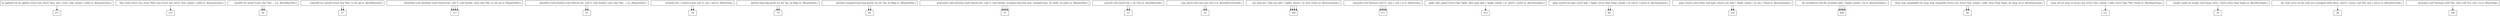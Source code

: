 digraph G {
node [shape=box];
"do_pgfault()" [label="do_pgfault() int do_pgfault (struct mm_struct *mm, uint_t error_code, uintptr_t addr) at ./kern/mm/vmm.c"];
"do_pgfault()" -> "377";
"find_vma()" [label="    find_vma() struct vma_struct *find_vma (struct mm_struct *mm, uintptr_t addr) at ./kern/mm/vmm.c"];
"find_vma()" -> "110";
"cprintf()" [label="    cprintf() int cprintf (const char *fmt, ...) at ./kern/libs/stdio.c"];
"cprintf()" -> "40";
"vcprintf()" [label="        vcprintf() int vcprintf (const char *fmt, va_list ap) at ./kern/libs/stdio.c"];
"vcprintf()" -> "27";
"vprintfmt()" [label="            vprintfmt() void vprintfmt (void (*putch) (int, void *), void *putdat, const char *fmt, va_list ap) at ./libs/printfmt.c"];
"vprintfmt()" -> "117";
"printfmt()" [label="                printfmt() void printfmt (void (*putch) (int, void *), void *putdat, const char *fmt, ...) at ./libs/printfmt.c"];
"printfmt()" -> "97";
"vprintfmt()" [label="                    vprintfmt() void vprintfmt (void (*putch) (int, void *), void *putdat, const char *fmt, va_list ap) at ./libs/printfmt.c"];
"vprintfmt()" -> "117";
"strnlen()" [label="                strnlen() size_t strnlen (const char *s, size_t len) at ./libs/string.c"];
"strnlen()" -> "34";
"getint()" [label="                getint() long long getint (va_list *ap, int lflag) at ./libs/printfmt.c"];
"getint()" -> "78";
"getuint()" [label="                getuint() unsigned long long getuint (va_list *ap, int lflag) at ./libs/printfmt.c"];
"getuint()" -> "60";
"printnum()" [label="                printnum() void printnum (void (*putch) (int, void *), void *putdat, unsigned long long num, unsigned base, int width, int padc) at ./libs/printfmt.c"];
"printnum()" -> "37";
"printnum()" [label="                    printnum() void printnum (void (*putch) (int, void *), void *putdat, unsigned long long num, unsigned base, int width, int padc) at ./libs/printfmt.c"];
"printnum()" -> "37";
"cputch()" [label="            cputch() void cputch (int c, int *cnt) at ./kern/libs/stdio.c"];
"cputch()" -> "12";
"cons_putc()" [label="                cons_putc() void cons_putc (int c) at ./kern/driver/console.c"];
"cons_putc()" -> "16";
"get_pte()" [label="    get_pte() pte_t *get_pte (pde_t *pgdir, uintptr_t la, bool create) at ./kern/mm/pmm.c"];
"get_pte()" -> "240";
"memset()" [label="        memset() void *memset (void *s, char c, size_t n) at ./libs/string.c"];
"memset()" -> "271";
"pgdir_alloc_page()" [label="    pgdir_alloc_page() struct Page *pgdir_alloc_page (pde_t *pgdir, uintptr_t la, uint32_t perm) at ./kern/mm/pmm.c"];
"pgdir_alloc_page()" -> "413";
"page_insert()" [label="        page_insert() int page_insert (pde_t *pgdir, struct Page *page, uintptr_t la, uint32_t perm) at ./kern/mm/pmm.c"];
"page_insert()" -> "381";
"get_pte()" [label="            get_pte() pte_t *get_pte (pde_t *pgdir, uintptr_t la, bool create) at ./kern/mm/pmm.c"];
"get_pte()" -> "240";
"memset()" [label="                memset() void *memset (void *s, char c, size_t n) at ./libs/string.c"];
"memset()" -> "271";
"page_remove_pte()" [label="            page_remove_pte() inline void page_remove_pte (pde_t *pgdir, uintptr_t la, pte_t *ptep) at ./kern/mm/pmm.c"];
"page_remove_pte()" -> "323";
"tlb_invalidate()" [label="                tlb_invalidate() void tlb_invalidate (pde_t *pgdir, uintptr_t la) at ./kern/mm/pmm.c"];
"tlb_invalidate()" -> "408";
"tlb_invalidate()" [label="            tlb_invalidate() void tlb_invalidate (pde_t *pgdir, uintptr_t la) at ./kern/mm/pmm.c"];
"tlb_invalidate()" -> "408";
"swap_map_swappable()" [label="        swap_map_swappable() int swap_map_swappable (struct mm_struct *mm, uintptr_t addr, struct Page *page, int swap_in) at ./kern/mm/swap.c"];
"swap_map_swappable()" -> "66";
"swap_in()" [label="    swap_in() int swap_in (struct mm_struct *mm, uintptr_t addr, struct Page **ptr_result) at ./kern/mm/swap.c"];
"swap_in()" -> "121";
"get_pte()" [label="        get_pte() pte_t *get_pte (pde_t *pgdir, uintptr_t la, bool create) at ./kern/mm/pmm.c"];
"get_pte()" -> "240";
"memset()" [label="            memset() void *memset (void *s, char c, size_t n) at ./libs/string.c"];
"memset()" -> "271";
"swapfs_read()" [label="        swapfs_read() int swapfs_read (swap_entry_t entry, struct Page *page) at ./kern/fs/swapfs.c"];
"swapfs_read()" -> "19";
"ide_read_secs()" [label="            ide_read_secs() int ide_read_secs (unsigned short ideno, uint32_t secno, void *dst, size_t nsecs) at ./kern/driver/ide.c"];
"ide_read_secs()" -> "28";
"memcpy()" [label="                memcpy() void *memcpy (void *dst, const void *src, size_t n) at ./libs/string.c"];
"memcpy()" -> "328";
"cprintf()" [label="        cprintf() int cprintf (const char *fmt, ...) at ./kern/libs/stdio.c"];
"cprintf()" -> "40";
"vcprintf()" [label="            vcprintf() int vcprintf (const char *fmt, va_list ap) at ./kern/libs/stdio.c"];
"vcprintf()" -> "27";
"vprintfmt()" [label="                vprintfmt() void vprintfmt (void (*putch) (int, void *), void *putdat, const char *fmt, va_list ap) at ./libs/printfmt.c"];
"vprintfmt()" -> "117";
"printfmt()" [label="                    printfmt() void printfmt (void (*putch) (int, void *), void *putdat, const char *fmt, ...) at ./libs/printfmt.c"];
"printfmt()" -> "97";
"vprintfmt()" [label="                        vprintfmt() void vprintfmt (void (*putch) (int, void *), void *putdat, const char *fmt, va_list ap) at ./libs/printfmt.c"];
"vprintfmt()" -> "117";
"strnlen()" [label="                    strnlen() size_t strnlen (const char *s, size_t len) at ./libs/string.c"];
"strnlen()" -> "34";
"getint()" [label="                    getint() long long getint (va_list *ap, int lflag) at ./libs/printfmt.c"];
"getint()" -> "78";
"getuint()" [label="                    getuint() unsigned long long getuint (va_list *ap, int lflag) at ./libs/printfmt.c"];
"getuint()" -> "60";
"printnum()" [label="                    printnum() void printnum (void (*putch) (int, void *), void *putdat, unsigned long long num, unsigned base, int width, int padc) at ./libs/printfmt.c"];
"printnum()" -> "37";
"printnum()" [label="                        printnum() void printnum (void (*putch) (int, void *), void *putdat, unsigned long long num, unsigned base, int width, int padc) at ./libs/printfmt.c"];
"printnum()" -> "37";
"cputch()" [label="                cputch() void cputch (int c, int *cnt) at ./kern/libs/stdio.c"];
"cputch()" -> "12";
"cons_putc()" [label="                    cons_putc() void cons_putc (int c) at ./kern/driver/console.c"];
"cons_putc()" -> "16";
"page_insert()" [label="    page_insert() int page_insert (pde_t *pgdir, struct Page *page, uintptr_t la, uint32_t perm) at ./kern/mm/pmm.c"];
"page_insert()" -> "381";
"get_pte()" [label="        get_pte() pte_t *get_pte (pde_t *pgdir, uintptr_t la, bool create) at ./kern/mm/pmm.c"];
"get_pte()" -> "240";
"memset()" [label="            memset() void *memset (void *s, char c, size_t n) at ./libs/string.c"];
"memset()" -> "271";
"page_remove_pte()" [label="        page_remove_pte() inline void page_remove_pte (pde_t *pgdir, uintptr_t la, pte_t *ptep) at ./kern/mm/pmm.c"];
"page_remove_pte()" -> "323";
"tlb_invalidate()" [label="            tlb_invalidate() void tlb_invalidate (pde_t *pgdir, uintptr_t la) at ./kern/mm/pmm.c"];
"tlb_invalidate()" -> "408";
"tlb_invalidate()" [label="        tlb_invalidate() void tlb_invalidate (pde_t *pgdir, uintptr_t la) at ./kern/mm/pmm.c"];
"tlb_invalidate()" -> "408";
"swap_map_swappable()" [label="    swap_map_swappable() int swap_map_swappable (struct mm_struct *mm, uintptr_t addr, struct Page *page, int swap_in) at ./kern/mm/swap.c"];
"swap_map_swappable()" -> "66";
}
